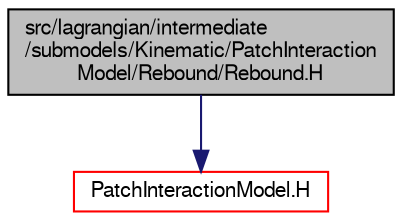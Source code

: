 digraph "src/lagrangian/intermediate/submodels/Kinematic/PatchInteractionModel/Rebound/Rebound.H"
{
  bgcolor="transparent";
  edge [fontname="FreeSans",fontsize="10",labelfontname="FreeSans",labelfontsize="10"];
  node [fontname="FreeSans",fontsize="10",shape=record];
  Node1 [label="src/lagrangian/intermediate\l/submodels/Kinematic/PatchInteraction\lModel/Rebound/Rebound.H",height=0.2,width=0.4,color="black", fillcolor="grey75", style="filled" fontcolor="black"];
  Node1 -> Node2 [color="midnightblue",fontsize="10",style="solid",fontname="FreeSans"];
  Node2 [label="PatchInteractionModel.H",height=0.2,width=0.4,color="red",URL="$a06277.html"];
}
